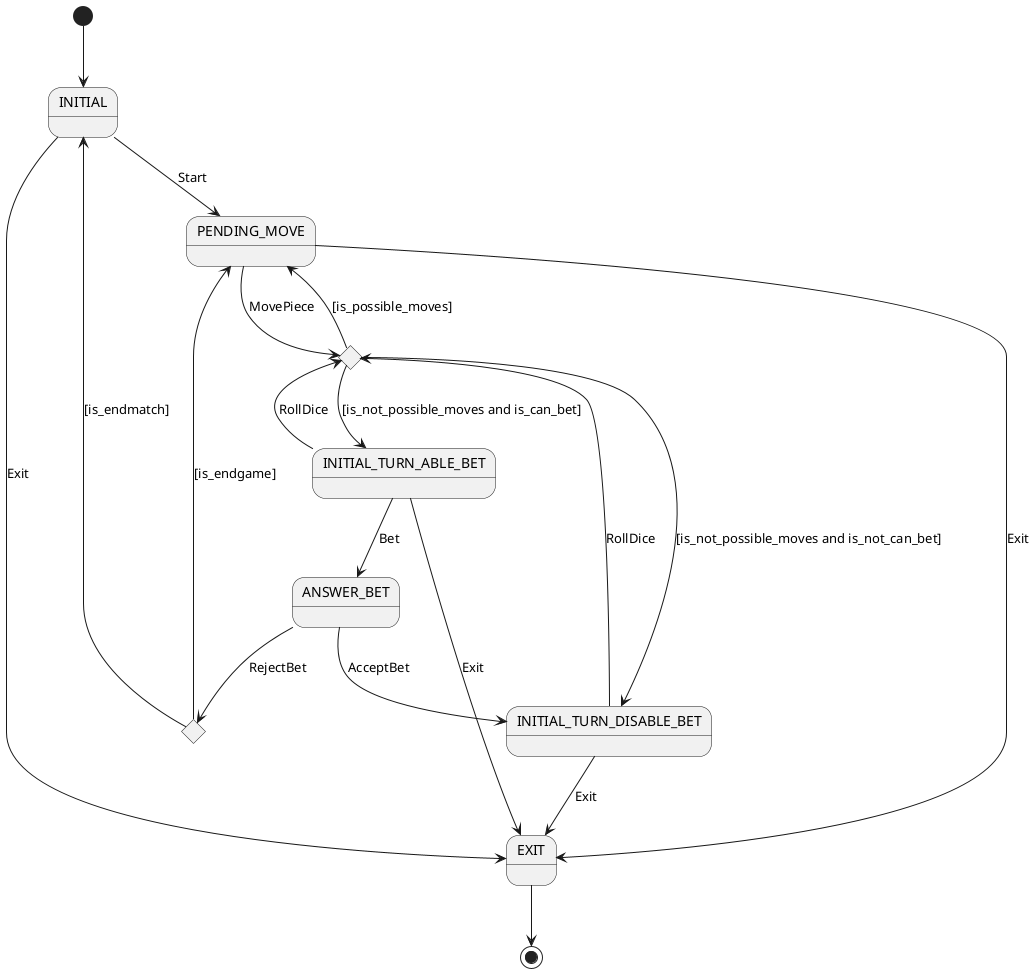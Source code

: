 @startuml contexto

state INITIAL
state PENDING_MOVE
state INITIAL_TURN_ABLE_BET
state ANSWER_BET
state INITIAL_TURN_DISABLE_BET
state EXIT

state s2 <<choice>>
state s3 <<choice>>


[*] --> INITIAL
INITIAL --> PENDING_MOVE: Start
INITIAL --> EXIT: Exit

PENDING_MOVE --> s2 : MovePiece
s2 --> INITIAL_TURN_ABLE_BET : [is_not_possible_moves and is_can_bet]
s2 --> INITIAL_TURN_DISABLE_BET : [is_not_possible_moves and is_not_can_bet]
s2 --> PENDING_MOVE : [is_possible_moves]
PENDING_MOVE --> EXIT : Exit
INITIAL_TURN_ABLE_BET --> EXIT : Exit
INITIAL_TURN_DISABLE_BET --> EXIT : Exit

INITIAL_TURN_ABLE_BET --> s2 : RollDice
INITIAL_TURN_DISABLE_BET --> s2 : RollDice

INITIAL_TURN_ABLE_BET --> ANSWER_BET : Bet
ANSWER_BET --> INITIAL_TURN_DISABLE_BET : AcceptBet
ANSWER_BET --> s3 : RejectBet
s3 --> PENDING_MOVE : [is_endgame]
s3 --> INITIAL : [is_endmatch]

EXIT --> [*]
@enduml
